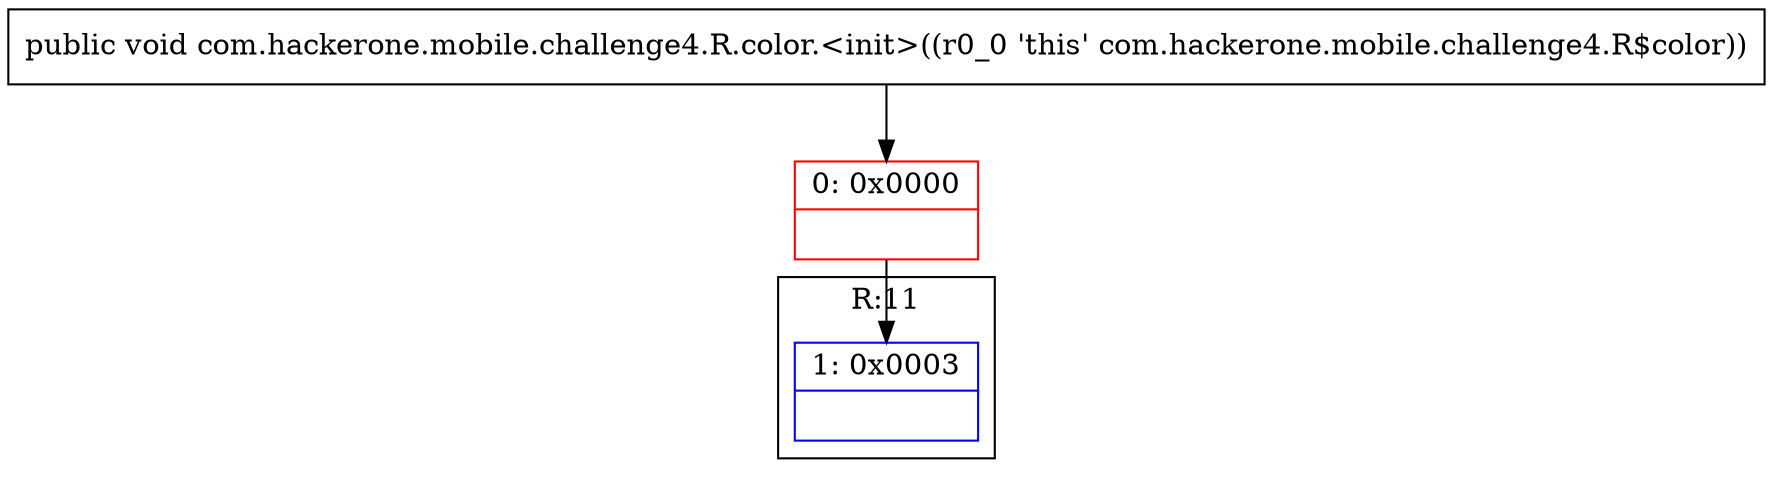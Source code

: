 digraph "CFG forcom.hackerone.mobile.challenge4.R.color.\<init\>()V" {
subgraph cluster_Region_883992799 {
label = "R:11";
node [shape=record,color=blue];
Node_1 [shape=record,label="{1\:\ 0x0003|\l}"];
}
Node_0 [shape=record,color=red,label="{0\:\ 0x0000|\l}"];
MethodNode[shape=record,label="{public void com.hackerone.mobile.challenge4.R.color.\<init\>((r0_0 'this' com.hackerone.mobile.challenge4.R$color)) }"];
MethodNode -> Node_0;
Node_0 -> Node_1;
}

